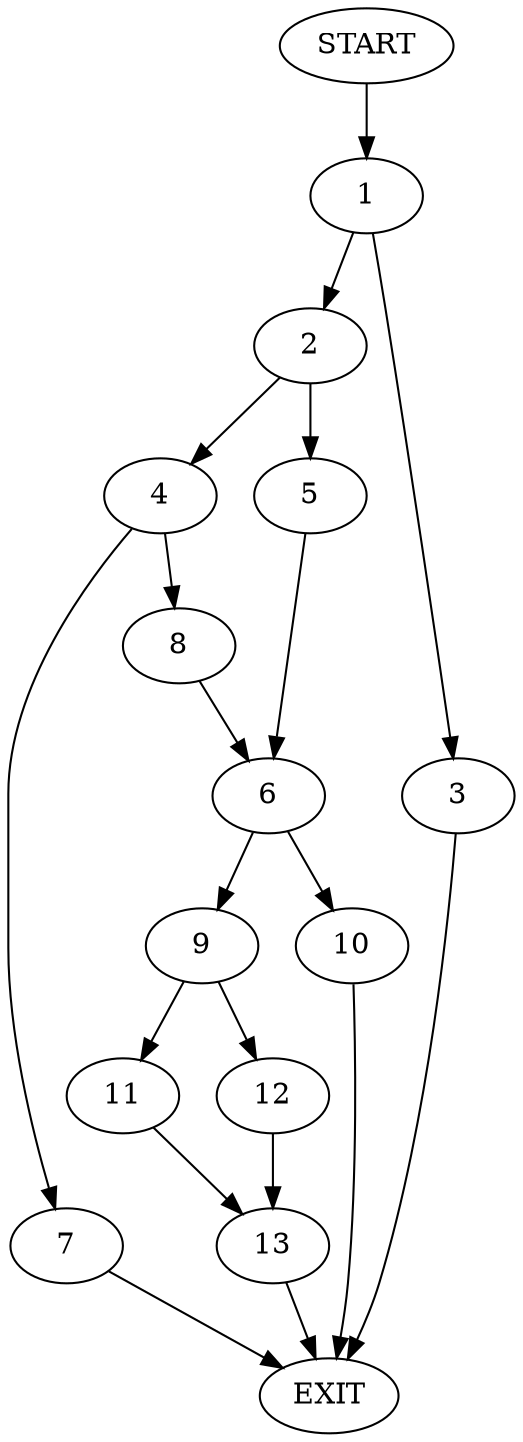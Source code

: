 digraph {
0 [label="START"]
14 [label="EXIT"]
0 -> 1
1 -> 2
1 -> 3
3 -> 14
2 -> 4
2 -> 5
5 -> 6
4 -> 7
4 -> 8
8 -> 6
7 -> 14
6 -> 9
6 -> 10
10 -> 14
9 -> 11
9 -> 12
11 -> 13
12 -> 13
13 -> 14
}
